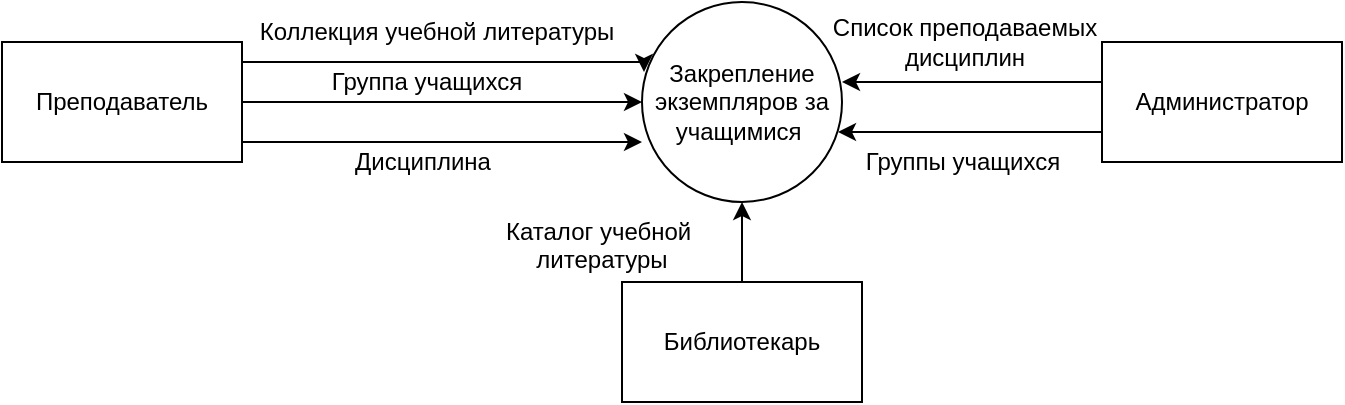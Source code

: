 <mxfile version="10.7.1" type="device"><diagram id="8wXgsg1LVuvKNM1EJqYb" name="Page-1"><mxGraphModel dx="1394" dy="796" grid="1" gridSize="10" guides="1" tooltips="1" connect="1" arrows="1" fold="1" page="1" pageScale="1" pageWidth="827" pageHeight="1169" math="0" shadow="0"><root><mxCell id="0"/><mxCell id="1" parent="0"/><mxCell id="VCHjPN_BlteJ_Q8KUWa_-10" value="" style="edgeStyle=orthogonalEdgeStyle;rounded=0;orthogonalLoop=1;jettySize=auto;html=1;entryX=0;entryY=0.5;entryDx=0;entryDy=0;" edge="1" parent="1" source="VCHjPN_BlteJ_Q8KUWa_-1" target="VCHjPN_BlteJ_Q8KUWa_-4"><mxGeometry relative="1" as="geometry"><mxPoint x="240" y="190" as="targetPoint"/><Array as="points"><mxPoint x="250" y="190"/><mxPoint x="250" y="190"/></Array></mxGeometry></mxCell><mxCell id="VCHjPN_BlteJ_Q8KUWa_-11" value="Группа учащихся" style="text;html=1;resizable=0;points=[];align=center;verticalAlign=middle;labelBackgroundColor=#ffffff;" vertex="1" connectable="0" parent="VCHjPN_BlteJ_Q8KUWa_-10"><mxGeometry x="-0.224" y="-4" relative="1" as="geometry"><mxPoint x="14" y="-14" as="offset"/></mxGeometry></mxCell><mxCell id="VCHjPN_BlteJ_Q8KUWa_-13" value="" style="edgeStyle=orthogonalEdgeStyle;rounded=0;orthogonalLoop=1;jettySize=auto;html=1;entryX=0;entryY=0.7;entryDx=0;entryDy=0;entryPerimeter=0;" edge="1" parent="1" source="VCHjPN_BlteJ_Q8KUWa_-1" target="VCHjPN_BlteJ_Q8KUWa_-4"><mxGeometry relative="1" as="geometry"><mxPoint x="240" y="190" as="targetPoint"/><Array as="points"><mxPoint x="260" y="210"/><mxPoint x="260" y="210"/></Array></mxGeometry></mxCell><mxCell id="VCHjPN_BlteJ_Q8KUWa_-14" value="Дисциплина" style="text;html=1;resizable=0;points=[];align=center;verticalAlign=middle;labelBackgroundColor=#ffffff;" vertex="1" connectable="0" parent="VCHjPN_BlteJ_Q8KUWa_-13"><mxGeometry x="-0.329" y="3" relative="1" as="geometry"><mxPoint x="23" y="13" as="offset"/></mxGeometry></mxCell><mxCell id="VCHjPN_BlteJ_Q8KUWa_-15" style="edgeStyle=orthogonalEdgeStyle;rounded=0;orthogonalLoop=1;jettySize=auto;html=1;exitX=1;exitY=0.25;exitDx=0;exitDy=0;entryX=0.01;entryY=0.35;entryDx=0;entryDy=0;entryPerimeter=0;" edge="1" parent="1" source="VCHjPN_BlteJ_Q8KUWa_-1" target="VCHjPN_BlteJ_Q8KUWa_-4"><mxGeometry relative="1" as="geometry"><Array as="points"><mxPoint x="160" y="170"/><mxPoint x="361" y="170"/></Array></mxGeometry></mxCell><mxCell id="VCHjPN_BlteJ_Q8KUWa_-16" value="Коллекция учебной литературы" style="text;html=1;resizable=0;points=[];align=center;verticalAlign=middle;labelBackgroundColor=#ffffff;" vertex="1" connectable="0" parent="VCHjPN_BlteJ_Q8KUWa_-15"><mxGeometry x="-0.713" relative="1" as="geometry"><mxPoint x="71" y="-15" as="offset"/></mxGeometry></mxCell><mxCell id="VCHjPN_BlteJ_Q8KUWa_-1" value="Преподаватель" style="rounded=0;whiteSpace=wrap;html=1;" vertex="1" parent="1"><mxGeometry x="40" y="160" width="120" height="60" as="geometry"/></mxCell><mxCell id="VCHjPN_BlteJ_Q8KUWa_-6" value="" style="edgeStyle=orthogonalEdgeStyle;rounded=0;orthogonalLoop=1;jettySize=auto;html=1;" edge="1" parent="1" source="VCHjPN_BlteJ_Q8KUWa_-2" target="VCHjPN_BlteJ_Q8KUWa_-4"><mxGeometry relative="1" as="geometry"/></mxCell><mxCell id="VCHjPN_BlteJ_Q8KUWa_-2" value="Библиотекарь" style="rounded=0;whiteSpace=wrap;html=1;" vertex="1" parent="1"><mxGeometry x="350" y="280" width="120" height="60" as="geometry"/></mxCell><mxCell id="VCHjPN_BlteJ_Q8KUWa_-19" value="" style="edgeStyle=orthogonalEdgeStyle;rounded=0;orthogonalLoop=1;jettySize=auto;html=1;entryX=1;entryY=0.4;entryDx=0;entryDy=0;entryPerimeter=0;" edge="1" parent="1" source="VCHjPN_BlteJ_Q8KUWa_-3" target="VCHjPN_BlteJ_Q8KUWa_-4"><mxGeometry relative="1" as="geometry"><mxPoint x="510" y="180" as="targetPoint"/><Array as="points"><mxPoint x="560" y="180"/><mxPoint x="560" y="180"/></Array></mxGeometry></mxCell><mxCell id="VCHjPN_BlteJ_Q8KUWa_-20" value="Список преподаваемых &lt;br&gt;дисциплин" style="text;html=1;resizable=0;points=[];align=center;verticalAlign=middle;labelBackgroundColor=#ffffff;" vertex="1" connectable="0" parent="VCHjPN_BlteJ_Q8KUWa_-19"><mxGeometry x="-0.236" y="-4" relative="1" as="geometry"><mxPoint x="-20" y="-16" as="offset"/></mxGeometry></mxCell><mxCell id="VCHjPN_BlteJ_Q8KUWa_-21" style="edgeStyle=orthogonalEdgeStyle;rounded=0;orthogonalLoop=1;jettySize=auto;html=1;exitX=0;exitY=0.75;exitDx=0;exitDy=0;entryX=0.98;entryY=0.65;entryDx=0;entryDy=0;entryPerimeter=0;" edge="1" parent="1" source="VCHjPN_BlteJ_Q8KUWa_-3" target="VCHjPN_BlteJ_Q8KUWa_-4"><mxGeometry relative="1" as="geometry"/></mxCell><mxCell id="VCHjPN_BlteJ_Q8KUWa_-22" value="Группы учащихся" style="text;html=1;resizable=0;points=[];align=center;verticalAlign=middle;labelBackgroundColor=#ffffff;" vertex="1" connectable="0" parent="VCHjPN_BlteJ_Q8KUWa_-21"><mxGeometry x="0.182" y="-1" relative="1" as="geometry"><mxPoint x="8" y="16" as="offset"/></mxGeometry></mxCell><mxCell id="VCHjPN_BlteJ_Q8KUWa_-3" value="Администратор&lt;br&gt;" style="rounded=0;whiteSpace=wrap;html=1;" vertex="1" parent="1"><mxGeometry x="590" y="160" width="120" height="60" as="geometry"/></mxCell><mxCell id="VCHjPN_BlteJ_Q8KUWa_-4" value="Закрепление экземпляров за учащимися&amp;nbsp;" style="ellipse;whiteSpace=wrap;html=1;aspect=fixed;" vertex="1" parent="1"><mxGeometry x="360" y="140" width="100" height="100" as="geometry"/></mxCell><mxCell id="VCHjPN_BlteJ_Q8KUWa_-7" value="Каталог учебной&lt;br&gt;&lt;div style=&quot;text-align: center&quot;&gt;&lt;span&gt;&amp;nbsp;литературы&lt;/span&gt;&lt;/div&gt;" style="text;html=1;resizable=0;points=[];autosize=1;align=left;verticalAlign=top;spacingTop=-4;" vertex="1" parent="1"><mxGeometry x="290" y="245" width="110" height="30" as="geometry"/></mxCell></root></mxGraphModel></diagram></mxfile>